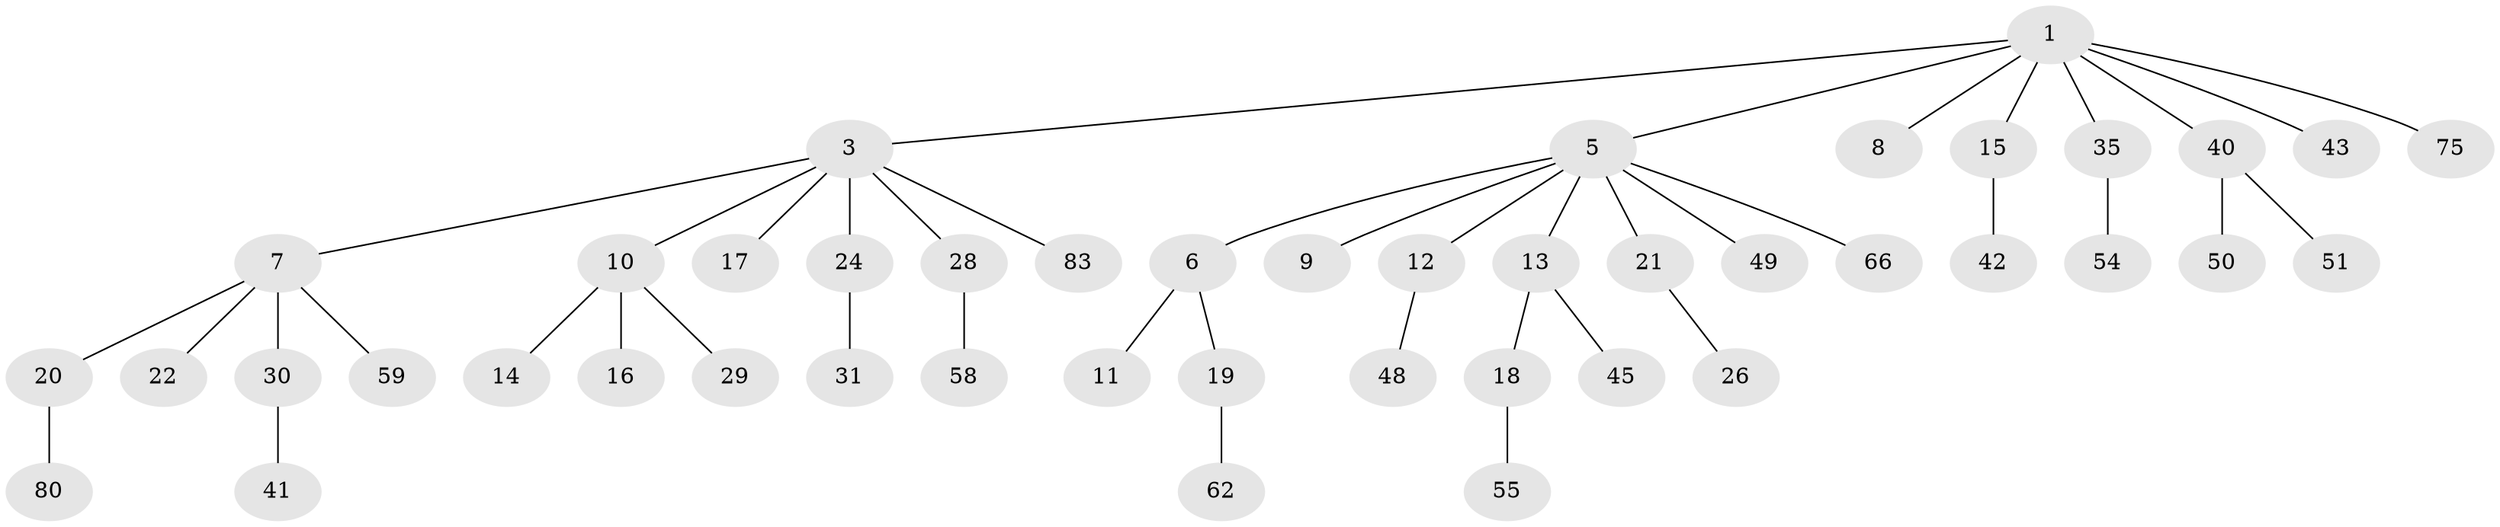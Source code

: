 // original degree distribution, {3: 0.14285714285714285, 7: 0.01098901098901099, 4: 0.054945054945054944, 6: 0.01098901098901099, 8: 0.01098901098901099, 5: 0.01098901098901099, 2: 0.2857142857142857, 1: 0.4725274725274725}
// Generated by graph-tools (version 1.1) at 2025/19/03/04/25 18:19:11]
// undirected, 45 vertices, 44 edges
graph export_dot {
graph [start="1"]
  node [color=gray90,style=filled];
  1 [super="+2"];
  3 [super="+4+34"];
  5;
  6;
  7;
  8 [super="+71"];
  9 [super="+56+69"];
  10;
  11;
  12;
  13 [super="+63+33"];
  14 [super="+23"];
  15;
  16 [super="+87+37"];
  17 [super="+78+88+76"];
  18 [super="+44+32"];
  19;
  20 [super="+36+25"];
  21;
  22 [super="+39"];
  24 [super="+27"];
  26;
  28 [super="+70+47"];
  29 [super="+72+57+46"];
  30 [super="+64"];
  31;
  35;
  40;
  41;
  42;
  43 [super="+82+61"];
  45 [super="+52"];
  48 [super="+53"];
  49;
  50;
  51;
  54;
  55 [super="+86"];
  58 [super="+60"];
  59;
  62 [super="+77"];
  66 [super="+89"];
  75 [super="+85"];
  80;
  83;
  1 -- 40;
  1 -- 43;
  1 -- 35;
  1 -- 3;
  1 -- 5;
  1 -- 8;
  1 -- 75;
  1 -- 15;
  3 -- 7;
  3 -- 17;
  3 -- 83;
  3 -- 24;
  3 -- 10;
  3 -- 28;
  5 -- 6;
  5 -- 9;
  5 -- 12;
  5 -- 13;
  5 -- 21;
  5 -- 49;
  5 -- 66;
  6 -- 11;
  6 -- 19;
  7 -- 20;
  7 -- 22;
  7 -- 30;
  7 -- 59;
  10 -- 14;
  10 -- 16;
  10 -- 29;
  12 -- 48;
  13 -- 18;
  13 -- 45;
  15 -- 42;
  18 -- 55;
  19 -- 62;
  20 -- 80;
  21 -- 26;
  24 -- 31;
  28 -- 58;
  30 -- 41;
  35 -- 54;
  40 -- 50;
  40 -- 51;
}
